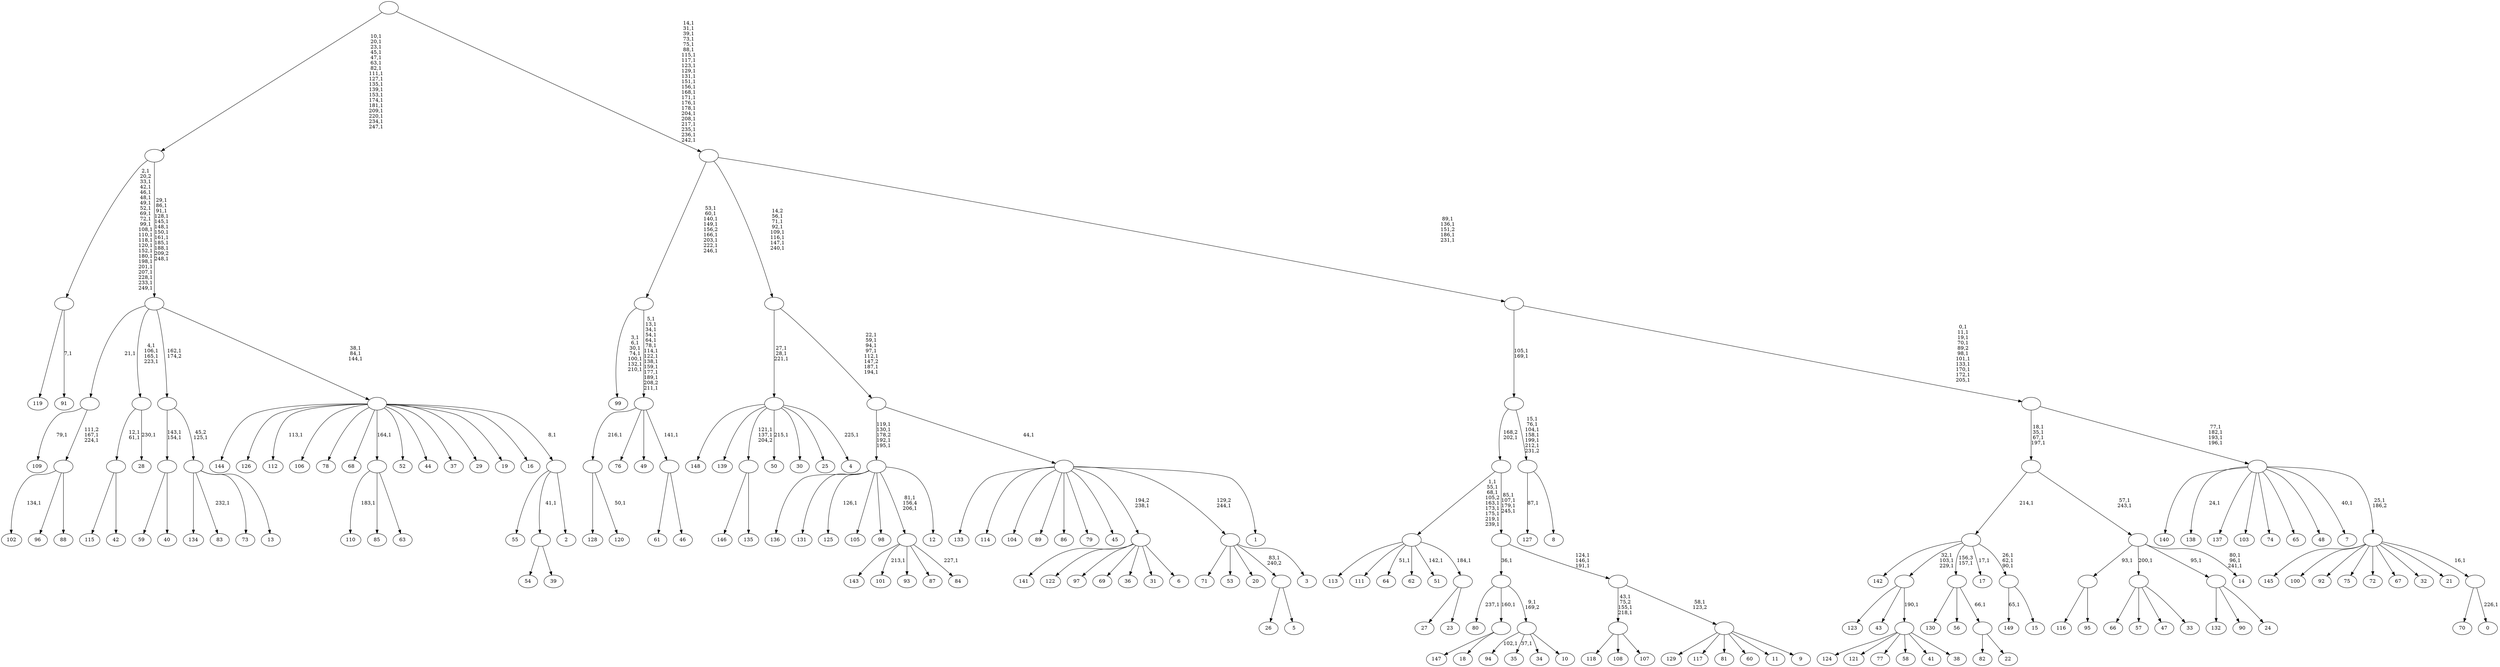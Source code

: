 digraph T {
	400 [label="149"]
	398 [label="148"]
	397 [label="147"]
	396 [label="146"]
	395 [label="145"]
	394 [label="144"]
	393 [label="143"]
	392 [label="142"]
	391 [label="141"]
	390 [label="140"]
	389 [label="139"]
	388 [label="138"]
	386 [label="137"]
	385 [label="136"]
	384 [label="135"]
	383 [label=""]
	381 [label="134"]
	380 [label="133"]
	379 [label="132"]
	378 [label="131"]
	377 [label="130"]
	376 [label="129"]
	375 [label="128"]
	374 [label="127"]
	372 [label="126"]
	371 [label="125"]
	369 [label="124"]
	368 [label="123"]
	367 [label="122"]
	366 [label="121"]
	365 [label="120"]
	363 [label=""]
	362 [label="119"]
	361 [label="118"]
	360 [label="117"]
	359 [label="116"]
	358 [label="115"]
	357 [label="114"]
	356 [label="113"]
	355 [label="112"]
	353 [label="111"]
	352 [label="110"]
	350 [label="109"]
	348 [label="108"]
	347 [label="107"]
	346 [label=""]
	343 [label="106"]
	342 [label="105"]
	341 [label="104"]
	340 [label="103"]
	339 [label="102"]
	337 [label="101"]
	335 [label="100"]
	334 [label="99"]
	326 [label="98"]
	325 [label="97"]
	324 [label="96"]
	323 [label="95"]
	322 [label=""]
	321 [label="94"]
	319 [label="93"]
	318 [label="92"]
	317 [label="91"]
	315 [label=""]
	293 [label="90"]
	292 [label="89"]
	291 [label="88"]
	290 [label=""]
	288 [label=""]
	287 [label="87"]
	286 [label="86"]
	285 [label="85"]
	284 [label="84"]
	282 [label=""]
	280 [label="83"]
	278 [label="82"]
	277 [label="81"]
	276 [label="80"]
	274 [label="79"]
	273 [label="78"]
	272 [label="77"]
	271 [label="76"]
	270 [label="75"]
	269 [label="74"]
	268 [label="73"]
	267 [label="72"]
	266 [label="71"]
	265 [label="70"]
	264 [label="69"]
	263 [label="68"]
	262 [label="67"]
	261 [label="66"]
	260 [label="65"]
	259 [label="64"]
	257 [label="63"]
	256 [label=""]
	255 [label="62"]
	254 [label="61"]
	253 [label="60"]
	252 [label="59"]
	251 [label="58"]
	250 [label="57"]
	249 [label="56"]
	248 [label="55"]
	247 [label="54"]
	246 [label="53"]
	245 [label="52"]
	244 [label="51"]
	242 [label="50"]
	240 [label="49"]
	239 [label="48"]
	238 [label="47"]
	237 [label="46"]
	236 [label=""]
	235 [label=""]
	222 [label=""]
	214 [label="45"]
	213 [label="44"]
	212 [label="43"]
	211 [label="42"]
	210 [label=""]
	208 [label="41"]
	207 [label="40"]
	206 [label=""]
	204 [label="39"]
	203 [label=""]
	202 [label="38"]
	201 [label=""]
	200 [label=""]
	197 [label="37"]
	196 [label="36"]
	195 [label="35"]
	193 [label="34"]
	192 [label="33"]
	191 [label=""]
	190 [label="32"]
	189 [label="31"]
	188 [label="30"]
	187 [label="29"]
	186 [label="28"]
	184 [label=""]
	180 [label="27"]
	179 [label="26"]
	178 [label="25"]
	177 [label="24"]
	176 [label=""]
	175 [label="23"]
	174 [label=""]
	173 [label=""]
	165 [label="22"]
	164 [label=""]
	163 [label=""]
	162 [label="21"]
	161 [label="20"]
	160 [label="19"]
	159 [label="18"]
	158 [label=""]
	157 [label="17"]
	155 [label="16"]
	154 [label="15"]
	153 [label=""]
	150 [label=""]
	149 [label="14"]
	145 [label=""]
	143 [label=""]
	139 [label="13"]
	138 [label=""]
	137 [label=""]
	136 [label="12"]
	135 [label=""]
	131 [label="11"]
	130 [label="10"]
	129 [label=""]
	128 [label=""]
	127 [label="9"]
	126 [label=""]
	125 [label=""]
	122 [label=""]
	118 [label=""]
	117 [label="8"]
	116 [label=""]
	110 [label=""]
	108 [label="7"]
	106 [label="6"]
	105 [label=""]
	104 [label="5"]
	103 [label=""]
	102 [label="4"]
	100 [label=""]
	97 [label="3"]
	96 [label=""]
	95 [label="2"]
	94 [label=""]
	93 [label=""]
	90 [label=""]
	79 [label=""]
	61 [label="1"]
	60 [label=""]
	59 [label=""]
	52 [label=""]
	45 [label="0"]
	43 [label=""]
	42 [label=""]
	41 [label=""]
	37 [label=""]
	27 [label=""]
	23 [label=""]
	0 [label=""]
	383 -> 396 [label=""]
	383 -> 384 [label=""]
	363 -> 365 [label="50,1"]
	363 -> 375 [label=""]
	346 -> 361 [label=""]
	346 -> 348 [label=""]
	346 -> 347 [label=""]
	322 -> 359 [label=""]
	322 -> 323 [label=""]
	315 -> 317 [label="7,1"]
	315 -> 362 [label=""]
	290 -> 339 [label="134,1"]
	290 -> 324 [label=""]
	290 -> 291 [label=""]
	288 -> 290 [label="111,2\n167,1\n224,1"]
	288 -> 350 [label="79,1"]
	282 -> 284 [label="227,1"]
	282 -> 337 [label="213,1"]
	282 -> 393 [label=""]
	282 -> 319 [label=""]
	282 -> 287 [label=""]
	256 -> 352 [label="183,1"]
	256 -> 285 [label=""]
	256 -> 257 [label=""]
	236 -> 254 [label=""]
	236 -> 237 [label=""]
	235 -> 363 [label="216,1"]
	235 -> 271 [label=""]
	235 -> 240 [label=""]
	235 -> 236 [label="141,1"]
	222 -> 235 [label="5,1\n13,1\n34,1\n54,1\n64,1\n78,1\n114,1\n122,1\n138,1\n159,1\n177,1\n189,1\n208,2\n211,1"]
	222 -> 334 [label="3,1\n6,1\n30,1\n74,1\n100,1\n132,1\n210,1"]
	210 -> 358 [label=""]
	210 -> 211 [label=""]
	206 -> 252 [label=""]
	206 -> 207 [label=""]
	203 -> 247 [label=""]
	203 -> 204 [label=""]
	201 -> 369 [label=""]
	201 -> 366 [label=""]
	201 -> 272 [label=""]
	201 -> 251 [label=""]
	201 -> 208 [label=""]
	201 -> 202 [label=""]
	200 -> 368 [label=""]
	200 -> 212 [label=""]
	200 -> 201 [label="190,1"]
	191 -> 261 [label=""]
	191 -> 250 [label=""]
	191 -> 238 [label=""]
	191 -> 192 [label=""]
	184 -> 186 [label="230,1"]
	184 -> 210 [label="12,1\n61,1"]
	176 -> 379 [label=""]
	176 -> 293 [label=""]
	176 -> 177 [label=""]
	174 -> 180 [label=""]
	174 -> 175 [label=""]
	173 -> 244 [label="142,1"]
	173 -> 259 [label="51,1"]
	173 -> 356 [label=""]
	173 -> 353 [label=""]
	173 -> 255 [label=""]
	173 -> 174 [label="184,1"]
	164 -> 278 [label=""]
	164 -> 165 [label=""]
	163 -> 377 [label=""]
	163 -> 249 [label=""]
	163 -> 164 [label="66,1"]
	158 -> 397 [label=""]
	158 -> 159 [label=""]
	153 -> 400 [label="65,1"]
	153 -> 154 [label=""]
	150 -> 153 [label="26,1\n62,1\n90,1"]
	150 -> 157 [label="17,1"]
	150 -> 200 [label="32,1\n103,1\n229,1"]
	150 -> 392 [label=""]
	150 -> 163 [label="156,3\n157,1"]
	145 -> 149 [label="80,1\n96,1\n241,1"]
	145 -> 322 [label="93,1"]
	145 -> 191 [label="200,1"]
	145 -> 176 [label="95,1"]
	143 -> 145 [label="57,1\n243,1"]
	143 -> 150 [label="214,1"]
	138 -> 280 [label="232,1"]
	138 -> 381 [label=""]
	138 -> 268 [label=""]
	138 -> 139 [label=""]
	137 -> 206 [label="143,1\n154,1"]
	137 -> 138 [label="45,2\n125,1"]
	135 -> 282 [label="81,1\n156,4\n206,1"]
	135 -> 371 [label="126,1"]
	135 -> 385 [label=""]
	135 -> 378 [label=""]
	135 -> 342 [label=""]
	135 -> 326 [label=""]
	135 -> 136 [label=""]
	129 -> 195 [label="37,1"]
	129 -> 321 [label="102,1"]
	129 -> 193 [label=""]
	129 -> 130 [label=""]
	128 -> 276 [label="237,1"]
	128 -> 158 [label="160,1"]
	128 -> 129 [label="9,1\n169,2"]
	126 -> 376 [label=""]
	126 -> 360 [label=""]
	126 -> 277 [label=""]
	126 -> 253 [label=""]
	126 -> 131 [label=""]
	126 -> 127 [label=""]
	125 -> 346 [label="43,1\n75,2\n155,1\n218,1"]
	125 -> 126 [label="58,1\n123,2"]
	122 -> 125 [label="124,1\n146,1\n191,1"]
	122 -> 128 [label="36,1"]
	118 -> 122 [label="85,1\n107,1\n179,1\n245,1"]
	118 -> 173 [label="1,1\n55,1\n68,1\n105,2\n163,1\n173,1\n175,1\n219,1\n239,1"]
	116 -> 374 [label="87,1"]
	116 -> 117 [label=""]
	110 -> 116 [label="15,1\n76,1\n104,1\n158,1\n199,1\n212,1\n231,2"]
	110 -> 118 [label="168,2\n202,1"]
	105 -> 391 [label=""]
	105 -> 367 [label=""]
	105 -> 325 [label=""]
	105 -> 264 [label=""]
	105 -> 196 [label=""]
	105 -> 189 [label=""]
	105 -> 106 [label=""]
	103 -> 179 [label=""]
	103 -> 104 [label=""]
	100 -> 102 [label="225,1"]
	100 -> 242 [label="215,1"]
	100 -> 383 [label="121,1\n137,1\n204,2"]
	100 -> 398 [label=""]
	100 -> 389 [label=""]
	100 -> 188 [label=""]
	100 -> 178 [label=""]
	96 -> 266 [label=""]
	96 -> 246 [label=""]
	96 -> 161 [label=""]
	96 -> 103 [label="83,1\n240,2"]
	96 -> 97 [label=""]
	94 -> 248 [label=""]
	94 -> 203 [label="41,1"]
	94 -> 95 [label=""]
	93 -> 355 [label="113,1"]
	93 -> 394 [label=""]
	93 -> 372 [label=""]
	93 -> 343 [label=""]
	93 -> 273 [label=""]
	93 -> 263 [label=""]
	93 -> 256 [label="164,1"]
	93 -> 245 [label=""]
	93 -> 213 [label=""]
	93 -> 197 [label=""]
	93 -> 187 [label=""]
	93 -> 160 [label=""]
	93 -> 155 [label=""]
	93 -> 94 [label="8,1"]
	90 -> 93 [label="38,1\n84,1\n144,1"]
	90 -> 184 [label="4,1\n106,1\n165,1\n223,1"]
	90 -> 288 [label="21,1"]
	90 -> 137 [label="162,1\n174,2"]
	79 -> 90 [label="29,1\n86,1\n91,1\n128,1\n145,1\n148,1\n150,1\n161,1\n185,1\n188,1\n209,2\n248,1"]
	79 -> 315 [label="2,1\n20,2\n33,1\n42,1\n46,1\n48,1\n49,1\n52,1\n69,1\n72,1\n99,1\n108,1\n110,1\n118,1\n120,1\n152,1\n180,1\n198,1\n201,1\n207,1\n228,1\n233,1\n249,1"]
	60 -> 380 [label=""]
	60 -> 357 [label=""]
	60 -> 341 [label=""]
	60 -> 292 [label=""]
	60 -> 286 [label=""]
	60 -> 274 [label=""]
	60 -> 214 [label=""]
	60 -> 105 [label="194,2\n238,1"]
	60 -> 96 [label="129,2\n244,1"]
	60 -> 61 [label=""]
	59 -> 135 [label="119,1\n130,1\n178,2\n192,1\n195,1"]
	59 -> 60 [label="44,1"]
	52 -> 59 [label="22,1\n59,1\n94,1\n97,1\n112,1\n147,2\n187,1\n194,1"]
	52 -> 100 [label="27,1\n28,1\n221,1"]
	43 -> 45 [label="226,1"]
	43 -> 265 [label=""]
	42 -> 395 [label=""]
	42 -> 335 [label=""]
	42 -> 318 [label=""]
	42 -> 270 [label=""]
	42 -> 267 [label=""]
	42 -> 262 [label=""]
	42 -> 190 [label=""]
	42 -> 162 [label=""]
	42 -> 43 [label="16,1"]
	41 -> 108 [label="40,1"]
	41 -> 388 [label="24,1"]
	41 -> 390 [label=""]
	41 -> 386 [label=""]
	41 -> 340 [label=""]
	41 -> 269 [label=""]
	41 -> 260 [label=""]
	41 -> 239 [label=""]
	41 -> 42 [label="25,1\n186,2"]
	37 -> 41 [label="77,1\n182,1\n193,1\n196,1"]
	37 -> 143 [label="18,1\n35,1\n67,1\n197,1"]
	27 -> 37 [label="0,1\n11,1\n19,1\n70,1\n89,2\n98,1\n101,1\n133,1\n170,1\n172,1\n205,1"]
	27 -> 110 [label="105,1\n169,1"]
	23 -> 27 [label="89,1\n136,1\n151,2\n186,1\n231,1"]
	23 -> 52 [label="14,2\n56,1\n71,1\n92,1\n109,1\n116,1\n147,1\n240,1"]
	23 -> 222 [label="53,1\n60,1\n140,1\n149,1\n156,2\n166,1\n203,1\n222,1\n246,1"]
	0 -> 23 [label="14,1\n31,1\n39,1\n73,1\n75,1\n88,1\n115,1\n117,1\n123,1\n129,1\n131,1\n151,1\n156,1\n168,1\n171,1\n176,1\n178,1\n204,1\n208,1\n217,1\n235,1\n236,1\n242,1"]
	0 -> 79 [label="10,1\n20,1\n23,1\n45,1\n47,1\n63,1\n82,1\n111,1\n127,1\n135,1\n139,1\n153,1\n174,1\n181,1\n209,1\n220,1\n234,1\n247,1"]
}
